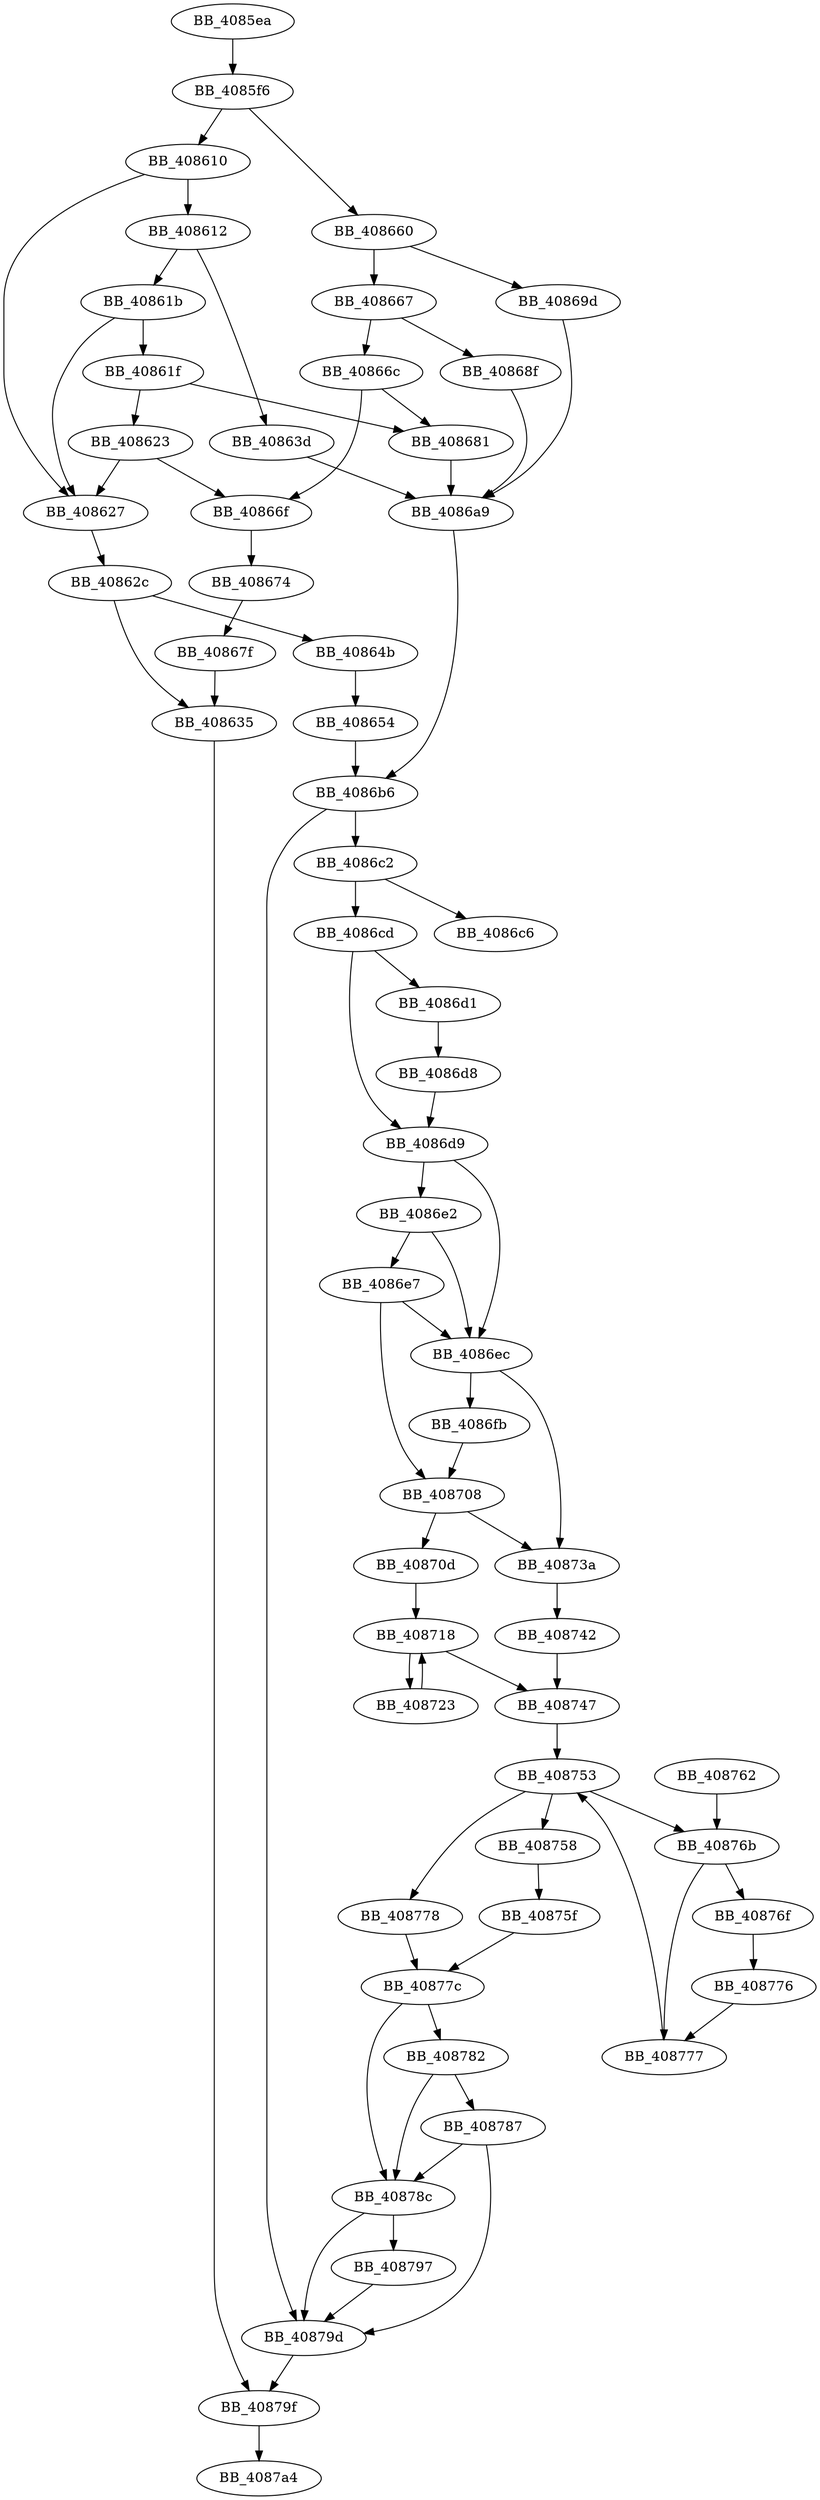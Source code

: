 DiGraph _raise{
BB_4085ea->BB_4085f6
BB_4085f6->BB_408610
BB_4085f6->BB_408660
BB_408610->BB_408612
BB_408610->BB_408627
BB_408612->BB_40861b
BB_408612->BB_40863d
BB_40861b->BB_40861f
BB_40861b->BB_408627
BB_40861f->BB_408623
BB_40861f->BB_408681
BB_408623->BB_408627
BB_408623->BB_40866f
BB_408627->BB_40862c
BB_40862c->BB_408635
BB_40862c->BB_40864b
BB_408635->BB_40879f
BB_40863d->BB_4086a9
BB_40864b->BB_408654
BB_408654->BB_4086b6
BB_408660->BB_408667
BB_408660->BB_40869d
BB_408667->BB_40866c
BB_408667->BB_40868f
BB_40866c->BB_40866f
BB_40866c->BB_408681
BB_40866f->BB_408674
BB_408674->BB_40867f
BB_40867f->BB_408635
BB_408681->BB_4086a9
BB_40868f->BB_4086a9
BB_40869d->BB_4086a9
BB_4086a9->BB_4086b6
BB_4086b6->BB_4086c2
BB_4086b6->BB_40879d
BB_4086c2->BB_4086c6
BB_4086c2->BB_4086cd
BB_4086cd->BB_4086d1
BB_4086cd->BB_4086d9
BB_4086d1->BB_4086d8
BB_4086d8->BB_4086d9
BB_4086d9->BB_4086e2
BB_4086d9->BB_4086ec
BB_4086e2->BB_4086e7
BB_4086e2->BB_4086ec
BB_4086e7->BB_4086ec
BB_4086e7->BB_408708
BB_4086ec->BB_4086fb
BB_4086ec->BB_40873a
BB_4086fb->BB_408708
BB_408708->BB_40870d
BB_408708->BB_40873a
BB_40870d->BB_408718
BB_408718->BB_408723
BB_408718->BB_408747
BB_408723->BB_408718
BB_40873a->BB_408742
BB_408742->BB_408747
BB_408747->BB_408753
BB_408753->BB_408758
BB_408753->BB_40876b
BB_408753->BB_408778
BB_408758->BB_40875f
BB_40875f->BB_40877c
BB_408762->BB_40876b
BB_40876b->BB_40876f
BB_40876b->BB_408777
BB_40876f->BB_408776
BB_408776->BB_408777
BB_408777->BB_408753
BB_408778->BB_40877c
BB_40877c->BB_408782
BB_40877c->BB_40878c
BB_408782->BB_408787
BB_408782->BB_40878c
BB_408787->BB_40878c
BB_408787->BB_40879d
BB_40878c->BB_408797
BB_40878c->BB_40879d
BB_408797->BB_40879d
BB_40879d->BB_40879f
BB_40879f->BB_4087a4
}
